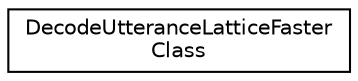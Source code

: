 digraph "Graphical Class Hierarchy"
{
  edge [fontname="Helvetica",fontsize="10",labelfontname="Helvetica",labelfontsize="10"];
  node [fontname="Helvetica",fontsize="10",shape=record];
  rankdir="LR";
  Node0 [label="DecodeUtteranceLatticeFaster\lClass",height=0.2,width=0.4,color="black", fillcolor="white", style="filled",URL="$classkaldi_1_1DecodeUtteranceLatticeFasterClass.html",tooltip="This class basically does the same job as the function DecodeUtteranceLatticeFaster, but in a way that allows us to build a multi-threaded command line program more easily. "];
}

